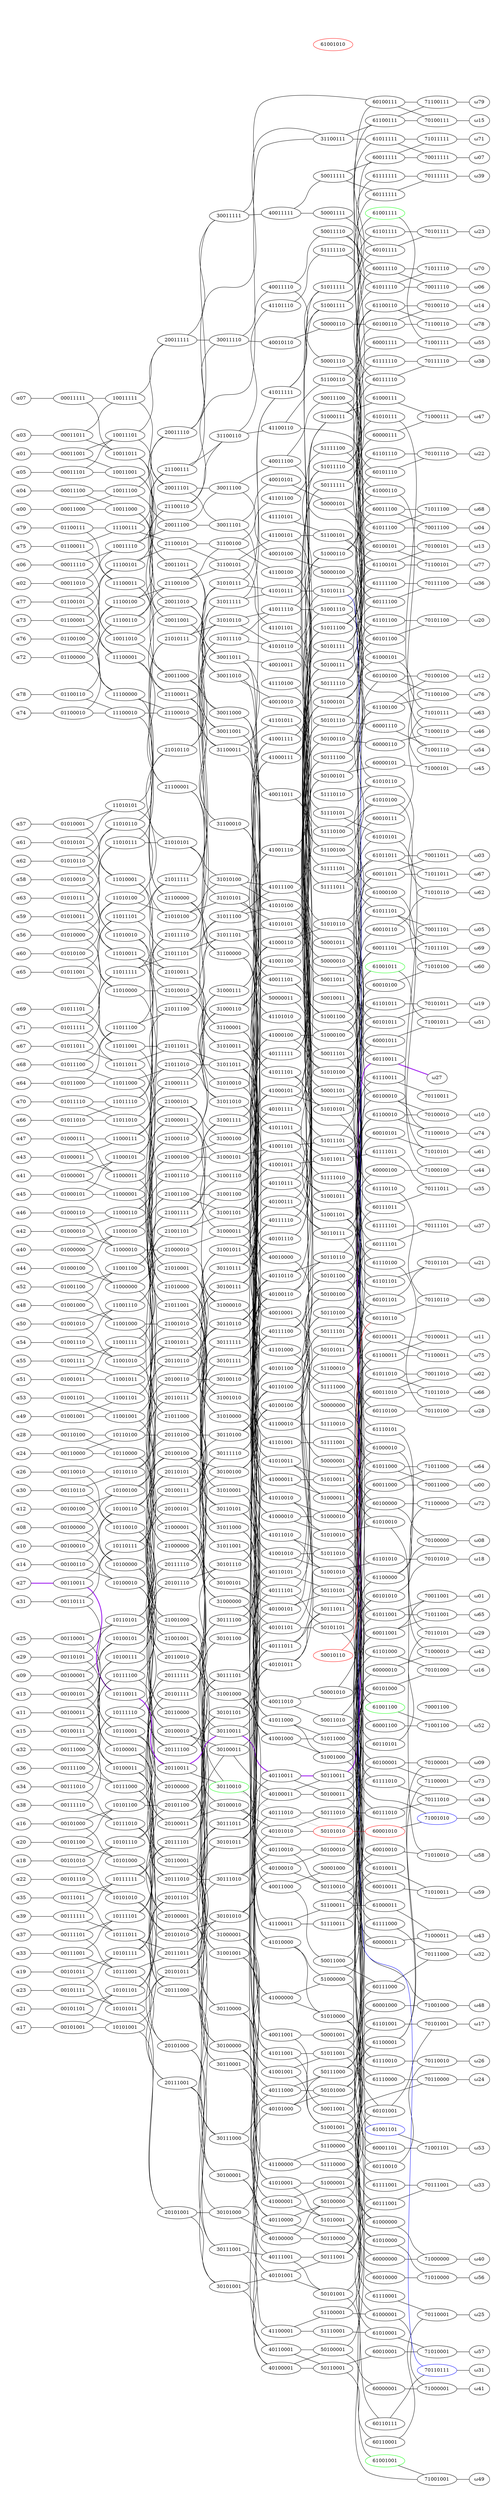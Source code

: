 strict graph {

  graph [nodωsωp=-1, ranksωp=6];
  rankdir=LR;

α00 -- 00011000 -- 10011000 -- 20011000 -- 30011000 -- 40011000 -- 50011000 -- 60011000 -- 70011000 -- ω00 [weighte=2]
α01 -- 00011001 -- 10011001 -- 20011001 -- 30011001 -- 40011001 -- 50011001 -- 60011001 -- 70011001 -- ω01 [weighte=2]
α02 -- 00011010 -- 10011010 -- 20011010 -- 30011010 -- 40011010 -- 50011010 -- 60011010 -- 70011010 -- ω02 [weighte=2]
α03 -- 00011011 -- 10011011 -- 20011011 -- 30011011 -- 40011011 -- 50011011 -- 60011011 -- 70011011 -- ω03 [weighte=2]
α04 -- 00011100 -- 10011100 -- 20011100 -- 30011100 -- 40011100 -- 50011100 -- 60011100 -- 70011100 -- ω04 [weighte=30]
α05 -- 00011101 -- 10011101 -- 20011101 -- 30011101 -- 40011101 -- 50011101 -- 60011101 -- 70011101 -- ω05 [weighte=2]
α06 -- 00011110 -- 10011110 -- 20011110 -- 30011110 -- 40011110 -- 50011110 -- 60011110 -- 70011110 -- ω06 [weighte=2]
α07 -- 00011111 -- 10011111 -- 20011111 -- 30011111 -- 40011111 -- 50011111 -- 60011111 -- 70011111 -- ω07 [weighte=2]
α08 -- 00100000 -- 10100000 -- 20100000 -- 30100000 -- 40100000 -- 50100000 -- 60100000 -- 70100000 -- ω08 [weighte=2]
α09 -- 00100001 -- 10100001 -- 20100001 -- 30100001 -- 40100001 -- 50100001 -- 60100001 -- 70100001 -- ω09 [weighte=2]
α10 -- 00100010 -- 10100010 -- 20100010 -- 30100010 -- 40100010 -- 50100010 -- 60100010 -- 70100010 -- ω10 [weighte=2]
α11 -- 00100011 -- 10100011 -- 20100011 -- 30100011 -- 40100011 -- 50100011 -- 60100011 -- 70100011 -- ω11 [weighte=2]
α12 -- 00100100 -- 10100100 -- 20100100 -- 30100100 -- 40100100 -- 50100100 -- 60100100 -- 70100100 -- ω12 [weighte=2]
α13 -- 00100101 -- 10100101 -- 20100101 -- 30100101 -- 40100101 -- 50100101 -- 60100101 -- 70100101 -- ω13 [weighte=2]
α14 -- 00100110 -- 10100110 -- 20100110 -- 30100110 -- 40100110 -- 50100110 -- 60100110 -- 70100110 -- ω14 [weighte=2]
α15 -- 00100111 -- 10100111 -- 20100111 -- 30100111 -- 40100111 -- 50100111 -- 60100111 -- 70100111 -- ω15 [weighte=2]
α16 -- 00101000 -- 10101000 -- 20101000 -- 30101000 -- 40101000 -- 50101000 -- 60101000 -- 70101000 -- ω16 [weighte=2]
α17 -- 00101001 -- 10101001 -- 20101001 -- 30101001 -- 40101001 -- 50101001 -- 60101001 -- 70101001 -- ω17 [weighte=2]
α18 -- 00101010 -- 10101010 -- 20101010 -- 30101010 -- 40101010 -- 50101010 -- 60101010 -- 70101010 -- ω18 [weighte=2]
α19 -- 00101011 -- 10101011 -- 20101011 -- 30101011 -- 40101011 -- 50101011 -- 60101011 -- 70101011 -- ω19 [weighte=2]
α20 -- 00101100 -- 10101100 -- 20101100 -- 30101100 -- 40101100 -- 50101100 -- 60101100 -- 70101100 -- ω20 [weighte=2]
α21 -- 00101101 -- 10101101 -- 20101101 -- 30101101 -- 40101101 -- 50101101 -- 60101101 -- 70101101 -- ω21 [weighte=2]
α22 -- 00101110 -- 10101110 -- 20101110 -- 30101110 -- 40101110 -- 50101110 -- 60101110 -- 70101110 -- ω22 [weighte=2]
α23 -- 00101111 -- 10101111 -- 20101111 -- 30101111 -- 40101111 -- 50101111 -- 60101111 -- 70101111 -- ω23 [weighte=2]
α24 -- 00110000 -- 10110000 -- 20110000 -- 30110000 -- 40110000 -- 50110000             -- 70110000 -- ω24 [weighte=2]
α25 -- 00110001 -- 10110001 -- 20110001 -- 30110001 -- 40110001 -- 50110001 -- 60110001 -- 70110001 -- ω25 [weighte=2]
α26 -- 00110010 -- 10110010 -- 20110010 -- 30110010 -- 40110010 -- 50110010 -- 60110010 -- 70110010 -- ω26 [weighte=2]
α27 -- 00110011 -- 10110011 -- 20110011 -- 30110011 -- 40110011 -- 50110011 -- 60110011 /*70110011*/-- ω27 [weighte=100 color=purple penwidth=2.5]
α28 -- 00110100 -- 10110100 -- 20110100 -- 30110100 -- 40110100 -- 50110100 -- 60110100 -- 70110100 -- ω28 [weighte=2]
α29 -- 00110101 -- 10110101 -- 20110101 -- 30110101 -- 40110101 -- 50110101 -- 60110101 -- 70110101 -- ω29 [weighte=2]
α30 -- 00110110 -- 10110110 -- 20110110 -- 30110110 -- 40110110 -- 50110110 -- 60110110 -- 70110110 -- ω30 [weighte=2]
α31 -- 00110111 -- 10110111 -- 20110111 -- 30110111 -- 40110111 -- 50110111 -- 60110111 -- 70110111 -- ω31 [weighte=2]
α32 -- 00111000 -- 10111000 -- 20111000 -- 30111000 -- 40111000 -- 50111000 -- 60111000 -- 70111000 -- ω32 [weighte=2]
α33 -- 00111001 -- 10111001 -- 20111001 -- 30111001 -- 40111001 -- 50111001 -- 60111001 -- 70111001 -- ω33 [weighte=2]
α34 -- 00111010 -- 10111010 -- 20111010 -- 30111010 -- 40111010 -- 50111010 -- 60111010 -- 70111010 -- ω34 [weighte=2]
α35 -- 00111011 -- 10111011 -- 20111011 -- 30111011 -- 40111011 -- 50111011 -- 60111011 -- 70111011 -- ω35 [weighte=2]
α36 -- 00111100 -- 10111100 -- 20111100 -- 30111100 -- 40111100 -- 50111100 -- 60111100 -- 70111100 -- ω36 [weighte=2]
α37 -- 00111101 -- 10111101 -- 20111101 -- 30111101 -- 40111101 -- 50111101 -- 60111101 -- 70111101 -- ω37 [weighte=2]
α38 -- 00111110 -- 10111110 -- 20111110 -- 30111110 -- 40111110 -- 50111110 -- 60111110 -- 70111110 -- ω38 [weighte=2]
α39 -- 00111111 -- 10111111 -- 20111111 -- 30111111 -- 40111111 -- 50111111 -- 60111111 -- 70111111 -- ω39 [weighte=2]
α40 -- 01000000 -- 11000000 -- 21000000 -- 31000000 -- 41000000 -- 51000000 -- 61000000 -- 71000000 -- ω40 [weighte=2]
α41 -- 01000001 -- 11000001 -- 21000001 -- 31000001 -- 41000001 -- 51000001 -- 61000001 -- 71000001 -- ω41 [weighte=2]
α42 -- 01000010 -- 11000010 -- 21000010 -- 31000010 -- 41000010 -- 51000010 -- 61000010 -- 71000010 -- ω42 [weighte=2]
α43 -- 01000011 -- 11000011 -- 21000011 -- 31000011 -- 41000011 -- 51000011 -- 61000011 -- 71000011 -- ω43 [weighte=2]
α44 -- 01000100 -- 11000100 -- 21000100 -- 31000100 -- 41000100 -- 51000100 -- 61000100 -- 71000100 -- ω44 [weighte=2]
α45 -- 01000101 -- 11000101 -- 21000101 -- 31000101 -- 41000101 -- 51000101 -- 61000101 -- 71000101 -- ω45 [weighte=2]
α46 -- 01000110 -- 11000110 -- 21000110 -- 31000110 -- 41000110 -- 51000110 -- 61000110 -- 71000110 -- ω46 [weighte=2]
α47 -- 01000111 -- 11000111 -- 21000111 -- 31000111 -- 41000111 -- 51000111 -- 61000111 -- 71000111 -- ω47 [weighte=2]
α48 -- 01001000 -- 11001000 -- 21001000 -- 31001000 -- 41001000 -- 51001000/*61001000*/ -- 71001000 -- ω48 [weighte=2]
α49 -- 01001001 -- 11001001 -- 21001001 -- 31001001 -- 41001001 -- 51001001 -- 61001001 -- 71001001 -- ω49 [weighte=2]
α50 -- 01001010 -- 11001010 -- 21001010 -- 31001010 -- 41001010 -- 51001010             -- 71001010 -- ω50 [weighte=2]
α51 -- 01001011 -- 11001011 -- 21001011 -- 31001011 -- 41001011 -- 51001011 -- 61001011 -- 71001011 -- ω51 [weighte=2]
α52 -- 01001100 -- 11001100 -- 21001100 -- 31001100 -- 41001100 -- 51001100 -- 61001100 -- 71001100 -- ω52 [weighte=2]
α53 -- 01001101 -- 11001101 -- 21001101 -- 31001101 -- 41001101 -- 51001101 -- 61001101 -- 71001101 -- ω53 [weighte=30]
α54 -- 01001110 -- 11001110 -- 21001110 -- 31001110 -- 41001110 -- 51001110             -- 71001110 -- ω54 [weighte=2]
α55 -- 01001111 -- 11001111 -- 21001111 -- 31001111 -- 41001111 -- 51001111 -- 61001111 -- 71001111 -- ω55 [weighte=2]
α56 -- 01010000 -- 11010000 -- 21010000 -- 31010000 -- 41010000 -- 51010000 -- 61010000 -- 71010000 -- ω56 [weighte=2]
α57 -- 01010001 -- 11010001 -- 21010001 -- 31010001 -- 41010001 -- 51010001 -- 61010001 -- 71010001 -- ω57 [weighte=2]
α58 -- 01010010 -- 11010010 -- 21010010 -- 31010010 -- 41010010 -- 51010010 -- 61010010 -- 71010010 -- ω58 [weighte=2]
α59 -- 01010011 -- 11010011 -- 21010011 -- 31010011 -- 41010011 -- 51010011 -- 61010011 -- 71010011 -- ω59 [weighte=2]
α60 -- 01010100 -- 11010100 -- 21010100 -- 31010100 -- 41010100 -- 51010100 -- 61010100 -- 71010100 -- ω60 [weighte=2]
α61 -- 01010101 -- 11010101 -- 21010101 -- 31010101 -- 41010101 -- 51010101 -- 61010101 -- 71010101 -- ω61 [weighte=2]
α62 -- 01010110 -- 11010110 -- 21010110 -- 31010110 -- 41010110 -- 51010110 -- 61010110 -- 71010110 -- ω62 [weighte=2]
α63 -- 01010111 -- 11010111 -- 21010111 -- 31010111 -- 41010111 -- 51010111 -- 61010111 -- 71010111 -- ω63 [weighte=2]
α64 -- 01011000 -- 11011000 -- 21011000 -- 31011000 -- 41011000 -- 51011000 -- 61011000 -- 71011000 -- ω64 [weighte=2]
α65 -- 01011001 -- 11011001 -- 21011001 -- 31011001 -- 41011001 -- 51011001 -- 61011001 -- 71011001 -- ω65 [weighte=2]
α66 -- 01011010 -- 11011010 -- 21011010 -- 31011010 -- 41011010 -- 51011010 -- 61011010 -- 71011010 -- ω66 [weighte=2]
α67 -- 01011011 -- 11011011 -- 21011011 -- 31011011 -- 41011011 -- 51011011 -- 61011011 -- 71011011 -- ω67 [weighte=2]
α68 -- 01011100 -- 11011100 -- 21011100 -- 31011100 -- 41011100 -- 51011100 -- 61011100 -- 71011100 -- ω68 [weighte=2]
α69 -- 01011101 -- 11011101 -- 21011101 -- 31011101 -- 41011101 -- 51011101 -- 61011101 -- 71011101 -- ω69 [weighte=2]
α70 -- 01011110 -- 11011110 -- 21011110 -- 31011110 -- 41011110 -- 51011110 -- 61011110 -- 71011110 -- ω70 [weighte=2]
α71 -- 01011111 -- 11011111 -- 21011111 -- 31011111 -- 41011111 -- 51011111 -- 61011111 -- 71011111 -- ω71 [weighte=2]
α72 -- 01100000 -- 11100000 -- 21100000 -- 31100000 -- 41100000 -- 51100000 -- 61100000 -- 71100000 -- ω72 [weighte=2]
α73 -- 01100001 -- 11100001 -- 21100001 -- 31100001 -- 41100001 -- 51100001 -- 61100001 -- 71100001 -- ω73 [weighte=2]
α74 -- 01100010 -- 11100010 -- 21100010 -- 31100010 -- 41100010 -- 51100010 -- 61100010 -- 71100010 -- ω74 [weighte=2]
α75 -- 01100011 -- 11100011 -- 21100011 -- 31100011 -- 41100011 -- 51100011 -- 61100011 -- 71100011 -- ω75 [weighte=2]
α76 -- 01100100 -- 11100100 -- 21100100 -- 31100100 -- 41100100 -- 51100100 -- 61100100 -- 71100100 -- ω76 [weighte=2]
α77 -- 01100101 -- 11100101 -- 21100101 -- 31100101 -- 41100101 -- 51100101 -- 61100101 -- 71100101 -- ω77 [weighte=2]
α78 -- 01100110 -- 11100110 -- 21100110 -- 31100110 -- 41100110 -- 51100110 -- 61100110 -- 71100110 -- ω78 [weighte=2]
α79 -- 01100111 -- 11100111 -- 21100111 -- 31100111 --/*51100111*/ 61100111 -- 71100111 -- ω79 [weighte=2]



  00000000 -- 10000100 [weight=10 style="invis"]
  00000000 [style="invis"]
  00000001 -- 10000101 [weight=10 style="invis"]
  00000001 [style="invis"]
  00000010 -- 10000110 [weight=10 style="invis"]
  00000010 [style="invis"]
  00000011 -- 10000111 [weight=10 style="invis"]
  00000011 [style="invis"]
  00000100 -- 10000000 [weight=10 style="invis"]
  00000100 [style="invis"]
  00000101 -- 10000001 [weight=10 style="invis"]
  00000101 [style="invis"]
  00000110 -- 10000010 [weight=10 style="invis"]
  00000110 [style="invis"]
  00000111 -- 10000011 [weight=10 style="invis"]
  00000111 [style="invis"]
  00001000 -- 10001100 [weight=10 style="invis"]
  00001000 [style="invis"]
  00001001 -- 10001101 [weight=10 style="invis"]
  00001001 [style="invis"]
  00001010 -- 10001110 [weight=10 style="invis"]
  00001010 [style="invis"]
  00001011 -- 10001111 [weight=10 style="invis"]
  00001011 [style="invis"]
  00001100 -- 10001000 [weight=10 style="invis"]
  00001100 [style="invis"]
  00001101 -- 10001001 [weight=10 style="invis"]
  00001101 [style="invis"]
  00001110 -- 10001010 [weight=10 style="invis"]
  00001110 [style="invis"]
  00001111 -- 10001011 [weight=10 style="invis"]
  00001111 [style="invis"]
  00010000 -- 10010100 [weight=10 style="invis"]
  00010000 [style="invis"]
  00010001 -- 10010101 [weight=10 style="invis"]
  00010001 [style="invis"]
  00010010 -- 10010110 [weight=10 style="invis"]
  00010010 [style="invis"]
  00010011 -- 10010111 [weight=10 style="invis"]
  00010011 [style="invis"]
  00010100 -- 10010000 [weight=10 style="invis"]
  00010100 [style="invis"]
  00010101 -- 10010001 [weight=10 style="invis"]
  00010101 [style="invis"]
  00010110 -- 10010010 [weight=10 style="invis"]
  00010110 [style="invis"]
  00010111 -- 10010011 [weight=10 style="invis"]
  00010111 [style="invis"]
  00011000 -- 10011100 [weight=10]
  00011001 -- 10011101 [weight=10]
  00011010 -- 10011110 [weight=10]
  00011011 -- 10011111 [weight=10]
  00011100 -- 10011000 [weight=10]
  00011101 -- 10011001 [weight=10]
  00011110 -- 10011010 [weight=10]
  00011111 -- 10011011 [weight=10]
  00100000 -- 10100100 [weight=10]
  00100001 -- 10100101 [weight=10]
  00100010 -- 10100110 [weight=10]
  00100011 -- 10100111 [weight=10]
  00100100 -- 10100000 [weight=10]
  00100101 -- 10100001 [weight=10]
  00100110 -- 10100010 [weight=10]
  00100111 -- 10100011 [weight=10]
  00101000 -- 10101100 [weight=10]
  00101001 -- 10101101 [weight=10]
  00101010 -- 10101110 [weight=10]
  00101011 -- 10101111 [weight=10]
  00101100 -- 10101000 [weight=10]
  00101101 -- 10101001 [weight=10]
  00101110 -- 10101010 [weight=10]
  00101111 -- 10101011 [weight=10]
  00110000 -- 10110100 [weight=10]
  00110001 -- 10110101 [weight=10]
  00110010 -- 10110110 [weight=10]
  00110011 -- 10110111 [weight=10]
  00110100 -- 10110000 [weight=10]
  00110101 -- 10110001 [weight=10]
  00110110 -- 10110010 [weight=10]
  00110111 -- 10110011 [weight=10]
  00111000 -- 10111100 [weight=10]
  00111001 -- 10111101 [weight=10]
  00111010 -- 10111110 [weight=10]
  00111011 -- 10111111 [weight=10]
  00111100 -- 10111000 [weight=10]
  00111101 -- 10111001 [weight=10]
  00111110 -- 10111010 [weight=10]
  00111111 -- 10111011 [weight=10]
  01000000 -- 11000100 [weight=10]
  01000001 -- 11000101 [weight=10]
  01000010 -- 11000110 [weight=10]
  01000011 -- 11000111 [weight=10]
  01000100 -- 11000000 [weight=10]
  01000101 -- 11000001 [weight=10]
  01000110 -- 11000010 [weight=10]
  01000111 -- 11000011 [weight=10]
  01001000 -- 11001100 [weight=10]
  01001001 -- 11001101 [weight=10]
  01001010 -- 11001110 [weight=10]
  01001011 -- 11001111 [weight=10]
  01001100 -- 11001000 [weight=10]
  01001101 -- 11001001 [weight=10]
  01001110 -- 11001010 [weight=10]
  01001111 -- 11001011 [weight=10]
  01010000 -- 11010100 [weight=10]
  01010001 -- 11010101 [weight=10]
  01010010 -- 11010110 [weight=10]
  01010011 -- 11010111 [weight=10]
  01010100 -- 11010000 [weight=10]
  01010101 -- 11010001 [weight=10]
  01010110 -- 11010010 [weight=10]
  01010111 -- 11010011 [weight=10]
  01011000 -- 11011100 [weight=10]
  01011001 -- 11011101 [weight=10]
  01011010 -- 11011110 [weight=10]
  01011011 -- 11011111 [weight=10]
  01011100 -- 11011000 [weight=10]
  01011101 -- 11011001 [weight=10]
  01011110 -- 11011010 [weight=10]
  01011111 -- 11011011 [weight=10]
  01100000 -- 11100100 [weight=10]
  01100001 -- 11100101 [weight=10]
  01100010 -- 11100110 [weight=10]
  01100011 -- 11100111 [weight=10]
  01100100 -- 11100000 [weight=10]
  01100101 -- 11100001 [weight=10]
  01100110 -- 11100010 [weight=10]
  01100111 -- 11100011 [weight=10]
  01101000 -- 11101100 [weight=10 color=red style="invis"]
  01101000 [style="invis"]
  01101001 -- 11101101 [weight=10 color=red style="invis"]
  01101001 [style="invis"]
  01101010 -- 11101110 [weight=10 color=red style="invis"]
  01101010 [style="invis"]
  01101011 -- 11101111 [weight=10 color=red style="invis"]
  01101011 [style="invis"]
  01101100 -- 11101000 [weight=10 color=red style="invis"]
  01101100 [style="invis"]
  01101101 -- 11101001 [weight=10 color=red style="invis"]
  01101101 [style="invis"]
  01101110 -- 11101010 [weight=10 color=red style="invis"]
  01101110 [style="invis"]
  01101111 -- 11101011 [weight=10 color=red style="invis"]
  01101111 [style="invis"]
  01110000 -- 11110100 [weight=10 color=red style="invis"]
  01110000 [style="invis"]
  01110001 -- 11110101 [weight=10 color=red style="invis"]
  01110001 [style="invis"]
  01110010 -- 11110110 [weight=10 color=red style="invis"]
  01110010 [style="invis"]
  01110011 -- 11110111 [weight=10 color=red style="invis"]
  01110011 [style="invis"]
  01110100 -- 11110000 [weight=10 color=red style="invis"]
  01110100 [style="invis"]
  01110101 -- 11110001 [weight=10 color=red style="invis"]
  01110101 [style="invis"]
  01110110 -- 11110010 [weight=10 color=red style="invis"]
  01110110 [style="invis"]
  01110111 -- 11110011 [weight=10 color=red style="invis"]
  01110111 [style="invis"]
  01111000 -- 11111100 [weight=10 color=red style="invis"]
  01111000 [style="invis"]
  01111001 -- 11111101 [weight=10 color=red style="invis"]
  01111001 [style="invis"]
  01111010 -- 11111110 [weight=10 color=red style="invis"]
  01111010 [style="invis"]
  01111011 -- 11111111 [weight=10 color=red style="invis"]
  01111011 [style="invis"]
  01111100 -- 11111000 [weight=10 color=red style="invis"]
  01111100 [style="invis"]
  01111101 -- 11111001 [weight=10 color=red style="invis"]
  01111101 [style="invis"]
  01111110 -- 11111010 [weight=10 color=red style="invis"]
  01111110 [style="invis"]
  01111111 -- 11111011 [weight=10 color=red style="invis"]
  01111111 [style="invis"]
  10000000 -- 20000010 [weight=10 style="invis"]
  10000000 [color=red style="invis"]
  10000001 -- 20000011 [weight=10 color=red style="invis"]
  10000001 [color=red color=red style="invis"]
  10000010 -- 20000000 [weight=10 style="invis"]
  10000010 [color=red style="invis"]
  10000011 -- 20000001 [weight=10 style="invis"]
  10000011 [color=red style="invis"]
  10000100 -- 20000110 [weight=10 style="invis"]
  10000100 [color=red style="invis"]
  10000101 -- 20000111 [weight=10 style="invis"]
  10000101 [color=red style="invis"]
  10000110 -- 20000100 [weight=10 style="invis"]
  10000110 [color=red style="invis"]
  10000111 -- 20000101 [weight=10 style="invis"]
  10000111 [color=red style="invis"]
  10001000 -- 20001010 [weight=10 style="invis"]
  10001000 [color=red style="invis"]
  10001001 -- 20001011 [weight=10 style="invis"]
  10001001 [color=red style="invis"]
  10001010 -- 20001000 [weight=10 style="invis"]
  10001010 [color=red style="invis"]
  10001011 -- 20001001 [weight=10 style="invis"]
  10001011 [color=red style="invis"]
  10001100 -- 20001110 [weight=10 style="invis"]
  10001100 [color=red style="invis"]
  10001101 -- 20001111 [weight=10 style="invis"]
  10001101 [color=red style="invis"]
  10001110 -- 20001100 [weight=10 style="invis"]
  10001110 [color=red style="invis"]
  10001111 -- 20001101 [weight=10 style="invis"]
  10001111 [color=red style="invis"]
  10010000 -- 20010010 [weight=10 style="invis"]
  10010000 [color=red style="invis"]
  10010001 -- 20010011 [weight=10 style="invis"]
  10010001 [color=red style="invis"]
  10010010 -- 20010000 [weight=10 style="invis"]
  10010010 [color=red style="invis"]
  10010011 -- 20010001 [weight=10 style="invis"]
  10010011 [color=red style="invis"]
  10010100 -- 20010110 [weight=10 style="invis"]
  10010100 [color=red style="invis"]
  10010101 -- 20010111 [weight=10 style="invis"]
  10010101 [color=red style="invis"]
  10010110 -- 20010100 [weight=10 style="invis"]
  10010110 [color=red style="invis"]
  10010111 -- 20010101 [weight=10 style="invis"]
  10010111 [color=red style="invis"]
  10011000 -- 20011010 [weight=10]
  10011001 -- 20011011 [weight=10]
  10011010 -- 20011000 [weight=10]
  10011011 -- 20011001 [weight=10]
  10011100 -- 20011110 [weight=10]
  10011101 -- 20011111 [weight=10]
  10011110 -- 20011100 [weight=10]
  10011111 -- 20011101 [weight=10]
  10100000 -- 20100010 [weight=10]
  10100001 -- 20100011 [weight=10]
  10100010 -- 20100000 [weight=10]
  10100011 -- 20100001 [weight=10]
  10100100 -- 20100110 [weight=10]
  10100101 -- 20100111 [weight=10]
  10100110 -- 20100100 [weight=10]
  10100111 -- 20100101 [weight=10]
  10101000 -- 20101010 [weight=10]
  10101001 -- 20101011 [weight=10]
  10101010 -- 20101000 [weight=10]
  10101011 -- 20101001 [weight=10]
  10101100 -- 20101110 [weight=10]
  10101101 -- 20101111 [weight=10]
  10101110 -- 20101100 [weight=10]
  10101111 -- 20101101 [weight=10]
  10110000 -- 20110010 [weight=10]
  10110001 -- 20110011 [weight=10]
  10110010 -- 20110000 [weight=10]
  10110011 -- 20110001 [weight=10]
  10110100 -- 20110110 [weight=10]
  10110101 -- 20110111 [weight=10]
  10110110 -- 20110100 [weight=10]
  10110111 -- 20110101 [weight=10]
  10111000 -- 20111010 [weight=10]
  10111001 -- 20111011 [weight=10]
  10111010 -- 20111000 [weight=10]
  10111011 -- 20111001 [weight=10]
  10111100 -- 20111110 [weight=10]
  10111101 -- 20111111 [weight=10]
  10111110 -- 20111100 [weight=10]
  10111111 -- 20111101 [weight=10]
  11000000 -- 21000010 [weight=10]
  11000001 -- 21000011 [weight=10]
  11000010 -- 21000000 [weight=10]
  11000011 -- 21000001 [weight=10]
  11000100 -- 21000110 [weight=10]
  11000101 -- 21000111 [weight=10]
  11000110 -- 21000100 [weight=10]
  11000111 -- 21000101 [weight=10]
  11001000 -- 21001010 [weight=10]
  11001001 -- 21001011 [weight=10]
  11001010 -- 21001000 [weight=10]
  11001011 -- 21001001 [weight=10]
  11001100 -- 21001110 [weight=10]
  11001101 -- 21001111 [weight=10]
  11001110 -- 21001100 [weight=10]
  11001111 -- 21001101 [weight=10]
  11010000 -- 21010010 [weight=10]
  11010001 -- 21010011 [weight=10]
  11010010 -- 21010000 [weight=10]
  11010011 -- 21010001 [weight=10]
  11010100 -- 21010110 [weight=10]
  11010101 -- 21010111 [weight=10]
  11010110 -- 21010100 [weight=10]
  11010111 -- 21010101 [weight=10]
  11011000 -- 21011010 [weight=10]
  11011001 -- 21011011 [weight=10]
  11011010 -- 21011000 [weight=10]
  11011011 -- 21011001 [weight=10]
  11011100 -- 21011110 [weight=10]
  11011101 -- 21011111 [weight=10]
  11011110 -- 21011100 [weight=10]
  11011111 -- 21011101 [weight=10]
  11100000 -- 21100010 [weight=10]
  11100001 -- 21100011 [weight=10]
  11100010 -- 21100000 [weight=10]
  11100011 -- 21100001 [weight=10]
  11100100 -- 21100110 [weight=10]
  11100101 -- 21100111 [weight=10]
  11100110 -- 21100100 [weight=10]
  11100111 -- 21100101 [weight=10]
  11101000 -- 21101010 [weight=10 style="invis"]
  11101000 [color=red style="invis"]
  11101001 -- 21101011 [weight=10 style="invis"]
  11101001 [color=red style="invis"]
  11101010 -- 21101000 [weight=10 style="invis"]
  11101010 [color=red style="invis"]
  11101011 -- 21101001 [weight=10 style="invis"]
  11101011 [color=red style="invis"]
  11101100 -- 21101110 [weight=10 style="invis"]
  11101100 [color=red style="invis"]
  11101101 -- 21101111 [weight=10 style="invis"]
  11101101 [color=red style="invis"]
  11101110 -- 21101100 [weight=10 style="invis"]
  11101110 [color=red style="invis"]
  11101111 -- 21101101 [weight=10 style="invis"]
  11101111 [color=red style="invis"]
  11110000 -- 21110010 [weight=10 style="invis"]
  11110000 [color=red style="invis"]
  11110001 -- 21110011 [weight=10 style="invis"]
  11110001 [color=red style="invis"]
  11110010 -- 21110000 [weight=10 style="invis"]
  11110010 [color=red style="invis"]
  11110011 -- 21110001 [weight=10 style="invis"]
  11110011 [color=red style="invis"]
  11110100 -- 21110110 [weight=10 style="invis"]
  11110100 [color=red style="invis"]
  11110101 -- 21110111 [weight=10 style="invis"]
  11110101 [color=red style="invis"]
  11110110 -- 21110100 [weight=10 style="invis"]
  11110110 [color=red style="invis"]
  11110111 -- 21110101 [weight=10 style="invis"]
  11110111 [color=red style="invis"]
  11111000 -- 21111010 [weight=10 style="invis"]
  11111000 [color=red style="invis"]
  11111001 -- 21111011 [weight=10 style="invis"]
  11111001 [color=red style="invis"]
  11111010 -- 21111000 [weight=10 style="invis"]
  11111010 [color=red style="invis"]
  11111011 -- 21111001 [weight=10 style="invis"]
  11111011 [color=red style="invis"]
  11111100 -- 21111110 [weight=10 style="invis"]
  11111100 [color=red style="invis"]
  11111101 -- 21111111 [weight=10 style="invis"]
  11111101 [color=red style="invis"]
  11111110 -- 21111100 [weight=10 style="invis"]
  11111110 [color=red style="invis"]
  11111111 -- 21111101 [weight=10 style="invis"]
  11111111 [color=red style="invis"]
  20000000 -- 30000001 [weight=10 style="invis"]
  20000000 [color=red style="invis"]
  20000001 -- 30000000 [weight=10 style="invis"]
  20000001 [color=red style="invis"]
  20000010 -- 30000011 [weight=10 style="invis"]
  20000010 [color=red style="invis"]
  20000011 -- 30000010 [weight=10 style="invis"]
  20000011 [color=red style="invis"]
  20000100 -- 30000101 [weight=10 style="invis"]
  20000100 [color=red style="invis"]
  20000101 -- 30000100 [weight=10 style="invis"]
  20000101 [color=red style="invis"]
  20000110 -- 30000111 [weight=10 style="invis"]
  20000110 [color=red style="invis"]
  20000111 -- 30000110 [weight=10 style="invis"]
  20000111 [color=red style="invis"]
  20001000 -- 30001001 [weight=10 style="invis"]
  20001000 [color=red style="invis"]
  20001001 -- 30001000 [weight=10 style="invis"]
  20001001 [color=red style="invis"]
  20001010 -- 30001011 [weight=10 style="invis"]
  20001010 [color=red style="invis"]
  20001011 -- 30001010 [weight=10 style="invis"]
  20001011 [color=red style="invis"]
  20001100 -- 30001101 [weight=10 style="invis"]
  20001100 [color=red style="invis"]
  20001101 -- 30001100 [weight=10 style="invis"]
  20001101 [color=red style="invis"]
  20001110 -- 30001111 [weight=10 style="invis"]
  20001110 [color=red style="invis"]
  20001111 -- 30001110 [weight=10 style="invis"]
  20001111 [color=red style="invis"]
  20010000 -- 30010001 [weight=10 style="invis"]
  20010000 [color=red style="invis"]
  20010001 -- 30010000 [weight=10 style="invis"]
  20010001 [color=red style="invis"]
  20010010 -- 30010011 [weight=10 style="invis"]
  20010010 [color=red style="invis"]
  20010011 -- 30010010 [weight=10 style="invis"]
  20010011 [color=red style="invis"]
  20010100 -- 30010101 [weight=10 style="invis"]
  20010100 [color=red style="invis"]
  20010101 -- 30010100 [weight=10 style="invis"]
  20010101 [color=red style="invis"]
  20010110 -- 30010111 [weight=10 style="invis"]
  20010110 [color=red style="invis"]
  20010111 -- 30010110 [weight=10 style="invis"]
  20010111 [color=red style="invis"]
  20011000 -- 30011001 [weight=10]
  20011001 -- 30011000 [weight=10]
  20011010 -- 30011011 [weight=10]
  20011011 -- 30011010 [weight=10]
  20011100 -- 30011101 [weight=10]
  20011101 -- 30011100 [weight=10]
  20011110 -- 30011111 [weight=10]
  20011111 -- 30011110 [weight=10]
  20100000 -- 30100001 [weight=10]
  20100001 -- 30100000 [weight=10]
  20100010 -- 30100011 [weight=10]
  20100011 -- 30100010 [weight=10]
  20100100 -- 30100101 [weight=10]
  20100101 -- 30100100 [weight=10]
  20100110 -- 30100111 [weight=10]
  20100111 -- 30100110 [weight=10]
  20101000 -- 30101001 [weight=10]
  20101001 -- 30101000 [weight=10]
  20101010 -- 30101011 [weight=10]
  20101011 -- 30101010 [weight=10]
  20101100 -- 30101101 [weight=10]
  20101101 -- 30101100 [weight=10]
  20101110 -- 30101111 [weight=10]
  20101111 -- 30101110 [weight=10]
  20110000 -- 30110001 [weight=10]
  20110001 -- 30110000 [weight=10]
  20110010 -- 30110011 [weight=10]
  20110011 -- 30110010 [weight=10]
  20110100 -- 30110101 [weight=10]
  20110101 -- 30110100 [weight=10]
  20110110 -- 30110111 [weight=10]
  20110111 -- 30110110 [weight=10]
  20111000 -- 30111001 [weight=10]
  20111001 -- 30111000 [weight=10]
  20111010 -- 30111011 [weight=10]
  20111011 -- 30111010 [weight=10]
  20111100 -- 30111101 [weight=10]
  20111101 -- 30111100 [weight=10]
  20111110 -- 30111111 [weight=10]
  20111111 -- 30111110 [weight=10]
  21000000 -- 31000001 [weight=10]
  21000001 -- 31000000 [weight=10]
  21000010 -- 31000011 [weight=10]
  21000011 -- 31000010 [weight=10]
  21000100 -- 31000101 [weight=10]
  21000101 -- 31000100 [weight=10]
  21000110 -- 31000111 [weight=10]
  21000111 -- 31000110 [weight=10]
  21001000 -- 31001001 [weight=10]
  21001001 -- 31001000 [weight=10]
  21001010 -- 31001011 [weight=10]
  21001011 -- 31001010 [weight=10]
  21001100 -- 31001101 [weight=10]
  21001101 -- 31001100 [weight=10]
  21001110 -- 31001111 [weight=10]
  21001111 -- 31001110 [weight=10]
  21010000 -- 31010001 [weight=10]
  21010001 -- 31010000 [weight=10]
  21010010 -- 31010011 [weight=10]
  21010011 -- 31010010 [weight=10]
  21010100 -- 31010101 [weight=10]
  21010101 -- 31010100 [weight=10]
  21010110 -- 31010111 [weight=10]
  21010111 -- 31010110 [weight=10]
  21011000 -- 31011001 [weight=10]
  21011001 -- 31011000 [weight=10]
  21011010 -- 31011011 [weight=10]
  21011011 -- 31011010 [weight=10]
  21011100 -- 31011101 [weight=10]
  21011101 -- 31011100 [weight=10]
  21011110 -- 31011111 [weight=10]
  21011111 -- 31011110 [weight=10]
  21100000 -- 31100001 [weight=10]
  21100001 -- 31100000 [weight=10]
  21100010 -- 31100011 [weight=10]
  21100011 -- 31100010 [weight=10]
  21100100 -- 31100101 [weight=10]
  21100101 -- 31100100 [weight=10]
  21100110 -- 31100111 [weight=10]
  21100111 -- 31100110 [weight=10]
  21101000 -- 31101001 [weight=10 style="invis"]
  21101000 [color=red style="invis"]
  21101001 -- 31101000 [weight=10 style="invis"]
  21101001 [color=red style="invis"]
  21101010 -- 31101011 [weight=10 style="invis"]
  21101010 [color=red style="invis"]
  21101011 -- 31101010 [weight=10 style="invis"]
  21101011 [color=red style="invis"]
  21101100 -- 31101101 [weight=10 style="invis"]
  21101100 [color=red style="invis"]
  21101101 -- 31101100 [weight=10 style="invis"]
  21101101 [color=red style="invis"]
  21101110 -- 31101111 [weight=10 style="invis"]
  21101110 [color=red style="invis"]
  21101111 -- 31101110 [weight=10 style="invis"]
  21101111 [color=red style="invis"]
  21110000 -- 31110001 [weight=10 style="invis"]
  21110000 [color=red style="invis"]
  21110001 -- 31110000 [weight=10 style="invis"]
  21110001 [color=red style="invis"]
  21110010 -- 31110011 [weight=10 style="invis"]
  21110010 [color=red style="invis"]
  21110011 -- 31110010 [weight=10 style="invis"]
  21110011 [color=red style="invis"]
  21110100 -- 31110101 [weight=10 style="invis"]
  21110100 [color=red style="invis"]
  21110101 -- 31110100 [weight=10 style="invis"]
  21110101 [color=red style="invis"]
  21110110 -- 31110111 [weight=10 style="invis"]
  21110110 [color=red style="invis"]
  21110111 -- 31110110 [weight=10 style="invis"]
  21110111 [color=red style="invis"]
  21111000 -- 31111001 [weight=10 style="invis"]
  21111000 [color=red style="invis"]
  21111001 -- 31111000 [weight=10 style="invis"]
  21111001 [color=red style="invis"]
  21111010 -- 31111011 [weight=10 style="invis"]
  21111010 [color=red style="invis"]
  21111011 -- 31111010 [weight=10 style="invis"]
  21111011 [color=red style="invis"]
  21111100 -- 31111101 [weight=10 color=red style="invis"]
  21111100 [style="invis"]
  21111101 -- 31111100 [weight=10 style="invis"]
  21111101 [style="invis"]
  21111110 -- 31111111 [weight=10 style="invis"]
  21111110 [color=red style="invis"]
  21111111 -- 31111110 [weight=10 style="invis"]
  21111111 [color=red style="invis"]
  30000000 -- 40001000 [weight=10 style="invis"]
  30000000 [color=red style="invis"]
  30000001 -- 40001001 [weight=10 style="invis"]
  30000001 [color=red style="invis"]
  30000010 -- 40001010 [weight=10 style="invis"]
  30000010 [color=red style="invis"]
  30000011 -- 40001011 [weight=10 style="invis"]
  30000011 [color=red style="invis"]
  30000100 -- 40001100 [weight=10 style="invis"]
  30000100 [color=red style="invis"]
  30000101 -- 40001101 [weight=10 style="invis"]
  30000101 [color=red style="invis"]
  30000110 -- 40001110 [weight=10 style="invis"]
  30000110 [color=red style="invis"]
  30000111 -- 40001111 [weight=10 style="invis"]
  30000111 [color=red style="invis"]
  30001000 -- 40000000 [weight=10 style="invis"]
  30001000 [color=red style="invis"]
  30001001 -- 40000001 [weight=10 style="invis"]
  30001001 [color=red style="invis"]
  30001010 -- 40000010 [weight=10 style="invis"]
  30001010 [color=red style="invis"]
  30001011 -- 40000011 [weight=10 style="invis"]
  30001011 [color=red style="invis"]
  30001100 -- 40000100 [weight=10 style="invis"]
  30001100 [color=red style="invis"]
  30001101 -- 40000101 [weight=10 style="invis"]
  30001101 [color=red style="invis"]
  30001110 -- 40000110 [weight=10 style="invis"]
  30001110 [color=red style="invis"]
  30001111 -- 40000111 [weight=10 style="invis"]
  30001111 [color=red style="invis"]
  30010000 -- 40011000 [weight=10 style="invis"]
  30010000 [color=red style="invis"]
  30010001 -- 40011001 [weight=10 style="invis"]
  30010001 [color=red style="invis"]
  30010010 -- 40011010 [weight=10 style="invis"]
  30010010 [color=red style="invis"]
  30010011 -- 40011011 [weight=10 style="invis"]
  30010011 [color=red style="invis"]
  30010100 -- 40011100 [style="invis"]
  30010100 [color=red style="invis"]
  30010101 -- 40011101 [weight=10 style="invis"]
  30010101 [color=red style="invis"]
  30010110 -- 40011110 [weight=10 style="invis"]
  30010110 [color=red style="invis"]
  30010111 -- 40011111 [weight=10 style="invis"]
  30010111 [color=red style="invis"]
  30011000 -- 40010000 [weight=10]
  30011001 -- 40010001 [weight=10]
  30011010 -- 40010010 [weight=10]
  30011011 -- 40010011 [weight=20]
  30011100 -- 40010100 [weight=10]
  30011101 -- 40010101 [weight=10]
  30011110 -- 40010110 [weight=10]
  30011111 -- 60100111 [weight=10]
  30100000 -- 40101000 [weight=10]
  30100001 -- 40101001 [weight=10]
  30100010 -- 40101010 [weight=10]
  30100011 -- 40101011 [weight=10]
  30100100 -- 40101100 [weight=10]
  30100101 -- 40101101 [weight=10]
  30100110 -- 40101110 [weight=10]
  30100111 -- 40101111 [weight=10]
  30101000 -- 40100000 [weight=10]
  30101001 -- 40100001 [weight=10]
  30101010 -- 40100010 [weight=10]
  30101011 -- 40100011 [weight=10]
  30101100 -- 40100100 [weight=10]
  30101101 -- 40100101 [weight=10]
  30101110 -- 40100110 [weight=10]
  30101111 -- 40100111 [weight=10]
  30110000 -- 40111000 [weight=10]
  30110001 -- 40111001 [weight=10]
  30110010 -- 40111010 [weight=20 color=gray]
  30110010[color=green]
  30110011 -- 40111011 [weight=10]
  30110100 -- 40111100 [weight=10]
  30110101 -- 40111101 [weight=10]
  30110110 -- 40111110 [weight=10]
  30110111 -- 40111111 [weight=10]
  30111000 -- 40110000 [weight=10]
  30111001 -- 40110001 [weight=10]
  30111010 -- 40110010 [weight=10]
  30111011 -- 40110011 [weight=10]
  30111100 -- 40110100 [weight=10]
  30111101 -- 40110101 [weight=10]
  30111110 -- 40110110 [weight=10]
  30111111 -- 40110111 [weight=10]
  31000000 -- 41001000 [weight=10]
  31000001 -- 41001001 [weight=10]
  31000010 -- 41001010 [weight=10]
  31000011 -- 41001011 [weight=10]
  31000100 -- 41001100 [weight=10]
  31000101 -- 41001101 [weight=10]
  31000110 -- 41001110 [weight=10]
  31000111 -- 41001111 [weight=10]
  31001000 -- 41000000 [weight=10]
  31001001 -- 41000001 [weight=10]
  31001010 -- 41000010 [weight=10]
  31001011 -- 41000011 [weight=10]
  31001100 -- 41000100 [weight=10]
  31001101 -- 41000101 [weight=10]
  31001110 -- 41000110 [weight=10]
  31001111 -- 41000111 [weight=10]
  31010000 -- 41011000 [weight=10]
  31010001 -- 41011001 [weight=10]
  31010010 -- 41011010 [weight=10]
  31010011 -- 41011011 [weight=10]
  31010100 -- 41011100 [weight=10]
  31010101 -- 41011101 [weight=10]
  31010110 -- 41011110 [weight=10]
  31010111 -- 41011111 [weight=10]
  31011000 -- 41010000 [weight=10]
  31011001 -- 41010001 [weight=10]
  31011010 -- 41010010 [weight=10]
  31011011 -- 41010011 [weight=10]
  31011100 -- 41010100 [weight=10]
  31011101 -- 41010101 [weight=10]
  31011110 -- 41010110 [weight=10]
  31011111 -- 41010111 [weight=10]
  31100000 -- 41101000 [weight=10]
  31100001 -- 41101001 [weight=10]
  31100010 -- 41101010 [weight=10]
  31100011 -- 41101011 [weight=10]
  31100100 -- 41101100 [weight=10]
  31100101 -- 41101101 [weight=10]
  31100110 -- 41101110 [weight=10]
  31100111 -- 61011111 [weight=10]
  31101000 -- 41100000 [weight=10 style="invis"]
  31101000 [color=red style="invis"]
  31101001 -- 41100001 [weight=10 style="invis"]
  31101001 [color=red style="invis"]
  31101010 -- 41100010 [weight=10 style="invis"]
  31101010 [color=red style="invis"]
  31101011 -- 41100011 [weight=10 style="invis"]
  31101011 [color=red style="invis"]
  31101100 -- 41100100 [weight=10 style="invis"]
  31101100 [color=red style="invis"]
  31101101 -- 41100101 [weight=10 style="invis"]
  31101101 [color=red style="invis"]
  31101110 -- 41100110 [weight=10 style="invis"]
  31101110 [color=red style="invis"]
  31101111 -- 41100111 [weight=10 style="invis"]
  31101111 [color=red style="invis"]
  31110000 -- 41111000 [weight=10 style="invis"]
  31110000 [color=red style="invis"]
  31110001 -- 41111001 [weight=10 style="invis"]
  31110001 [color=red style="invis"]
  31110010 -- 41111010 [weight=10 style="invis"]
  31110010 [color=red style="invis"]
  31110011 -- 41111011 [weight=10 style="invis"]
  31110011 [color=red style="invis"]
  31110100 -- 41111100 [weight=10 style="invis"]
  31110100 [color=red style="invis"]
  31110101 -- 41111101 [weight=10 style="invis"]
  31110101 [color=red style="invis"]
  31110110 -- 41111110 [weight=10 style="invis"]
  31110110 [color=red style="invis"]
  31110111 -- 41111111 [weight=10 style="invis"]
  31110111 [color=red style="invis"]
  31111000 -- 41110000 [weight=10 style="invis"]
  31111000 [color=red style="invis"]
  31111001 -- 41110001 [weight=10 style="invis"]
  31111001 [color=red style="invis"]
  31111010 -- 41110010 [weight=10 style="invis"]
  31111010 [color=red style="invis"]
  31111011 -- 41110011 [weight=10 style="invis"]
  31111011 [color=red style="invis"]
  31111100 -- 41110100 [weight=10 style="invis"]
  31111100 [style="invis"]
  31111101 -- 41110101 [weight=10 style="invis"]
  31111101 [style="invis"]
  31111110 -- 41110110 [weight=10 style="invis"]
  31111110 [color=red style="invis"]
  31111111 -- 41110111 [weight=10 style="invis"]
  31111111 [color=red style="invis"]
  40000000 -- 50010000 [weight=10 style="invis"]
  40000000 [color=red style="invis"]
  40000001 -- 50010001 [weight=10 style="invis"]
  40000001 [color=red style="invis"]
  40000010 -- 50010010 [weight=10 style="invis"]
  40000010 [color=red style="invis"]
  40000011 -- 50010011 [weight=10 style="invis"]
  40000011 [color=red style="invis"]
  40000100 -- 50010100 [weight=10 style="invis"]
  40000100 [color=red style="invis"]
  40000101 -- 50010101 [weight=10 style="invis"]
  40000101 [color=red style="invis"]
  40000110 -- 50010110 [weight=10 style="invis"]
  40000110 [color=red style="invis"]
  40000111 -- 50010111 [weight=10 style="invis"]
  40000111 [color=red style="invis"]
  40001000 -- 50011000 [weight=10 style="invis"]
  40001000 [color=red style="invis"]
  40001001 -- 50011001 [weight=10 style="invis"]
  40001001 [color=red style="invis"]
  40001010 -- 50011010 [weight=10 style="invis"]
  40001010 [color=red style="invis"]
  40001011 -- 50011011 [weight=10 style="invis"]
  40001011 [color=red style="invis"]
  40001100 -- 50011100 [weight=10 style="invis"]
  40001100 [color=red style="invis"]
  40001101 -- 50011101 [weight=10 style="invis"]
  40001101 [color=red style="invis"]
  40001110 -- 50011110 [weight=10 style="invis"]
  40001110 [color=red style="invis"]
  40001111 -- 50011111 [weight=10 style="invis"]
  40001111 [color=red style="invis"]
  40010000 -- 50000000 [weight=10]
  40010001 -- 50000001 [weight=10]
  40010010 -- 50000010 [weight=10]
  30011011 -- 50000011 [weight=20]
  40010100 -- 50000100 [weight=10]
  40010101 -- 50000101 [weight=10]
  40010110 -- 50000110 [weight=10]
  40010111 -- 50000111 [weight=10 color=red  style="invis"]
  40010111 [color=red style="invis"]
  40011000 -- 50001000 [weight=10]
  40011001 -- 50001001 [weight=10]
  40011010 -- 50001010 [weight=10]
  40011011 -- 50001011 [weight=10]
  #40011100 -- 50001100 [weight=30 color=gray penwidth=1.5]
  40011100 -- 60101100 [weight=10]
  40011101 -- 50001101 [weight=10]
  40011110 -- 50001110 [weight=10]
  40011111 -- 50001111 [weight=10]
  40100000 -- 50110000 [weight=10]
  40100001 -- 50110001 [weight=10]
  40100010 -- 50110010 [weight=10]
  40100011 -- 50110011 [weight=10]
  40100100 -- 50110100 [weight=10]
  40100101 -- 50110101 [weight=10]
  40100110 -- 50110110 [weight=10]
  40100111 -- 50110111 [weight=10]
  40101000 -- 50111000 [weight=10]
  40101001 -- 50111001 [weight=10]
  40101010 -- 50111010 [weight=10]
  40101011 -- 50111011 [weight=10]
  40101100 -- 50111100 [weight=10]
  40101101 -- 50111101 [weight=10]
  40101110 -- 50111110 [weight=10]
  40101111 -- 50111111 [weight=10]
  40110000 -- 50100000 [weight=10]
  40110001 -- 50100001 [weight=10]
  40110010 -- 50100010 [weight=10]
  40110011 -- 50100011 [weight=10]
  40110100 -- 50100100 [weight=10]
  40110101 -- 50100101 [weight=10]
  40110110 -- 50100110 [weight=10]
  40110111 -- 50100111 [weight=10]
  40111000 -- 50101000 [weight=10]
  40111001 -- 50101001 [weight=10]
  40111010 -- 50101010 [weight=10 color=gray]
  71001010 [color=blue]
  40111011 -- 50101011 [weight=10]
  40111100 -- 50101100 [weight=10]
  40111101 -- 50101101 [weight=10]
  40111110 -- 50101110 [weight=10]
  40111111 -- 50101111 [weight=10]
  41000000 -- 51010000 [weight=10]
  41000001 -- 51010001 [weight=10]
  41000010 -- 51010010 [weight=10]
  41000011 -- 51010011 [weight=10]
  41000100 -- 51010100 [weight=10]
  41000101 -- 51010101 [weight=10]
  41000110 -- 51010110 [weight=10]
  41000111 -- 51010111 [weight=10]
  41001000 -- 51011000 [weight=10]
  41001001 -- 51011001 [weight=10]
  41001010 -- 51011010 [weight=10]
  41001011 -- 51011011 [weight=10]
  41001100 -- 51011100 [weight=10]
  41001101 -- 51011101 [weight=10]
  41001110 -- 51011110 [weight=10]
  41001111 -- 51011111 [weight=10]
  41010000 -- 51000000 [weight=10]
  41010001 -- 51000001 [weight=10]
  41010010 -- 51000010 [weight=10]
  41010011 -- 51000011 [weight=10]
  41010100 -- 51000100 [weight=10]
  41010101 -- 51000101 [weight=10]
  41010110 -- 51000110 [weight=10]
  41010111 -- 51000111 [weight=10]
  41011000 -- 51001000 [weight=10]
  41011001 -- 51001001 [weight=10]
  41011010 -- 51001010 [weight=10]
  41011011 -- 51001011 [weight=10]
  41011100 -- 51001100 [weight=10]
  41011101 -- 51001101 [weight=10]
  41011110 -- 51001110 [weight=10]
  41011111 -- 51001111 [weight=10]
  41100000 -- 51110000 [weight=10]
  41100001 -- 51110001 [weight=10]
  41100010 -- 51110010 [weight=10]
  41100011 -- 51110011 [weight=10]
  41100100 -- 51110100 [weight=10]
  41100101 -- 51110101 [weight=10]
  41100110 -- 61010110 [weight=10]
  41100111 -- 51110111 [weight=10 color=red penwidth=3 style="invis"]
  41100111 [style="invis"]
  41101000 -- 51111000 [weight=10]
  41101001 -- 51111001 [weight=10]
  41101010 -- 51111010 [weight=10]
  41101011 -- 51111011 [weight=10]
  41101100 -- 51111100 [weight=10]
  41101101 -- 51111101 [weight=10]
  41101110 -- 51111110 [weight=10]
  41101111 -- 51111111 [weight=20 style="invis"]
  51111111 [style="invis"]
  41101111 [style="invis"]
  41110000 -- 51100000 [weight=10 color=red style="invis"]
  41110000 [color=red style="invis"]
  41110001 -- 51100001 [weight=10 color=red style="invis"]
  41110001 [color=red style="invis"]
  41110010 [color=red style="invis"]
  41110011 -- 51100011 [weight=10 color=red style="invis"]
  41110011 [color=red style="invis"]
  41110100 -- 51100100 [weight=10]
  41110101 -- 51100101 [weight=10]
  41110110 -- 51100110 [weight=10 color=red style="invis"]
  41110110 [color=red style="invis"]
  41110111 -- 51100111 [weight=10 color=red style="invis"]
  41110111 [color=red style="invis"]
  41111000 -- 51101000 [weight=10 color=red style="invis"]
  41111000 [color=red style="invis"]
  41111001 -- 51101001 [weight=10 color=red style="invis"]
  41111001 [color=red style="invis"]
  41111010 -- 51101010 [weight=10 color=red style="invis"]
  41111010 [color=red style="invis"]
  41111011 -- 51101011 [weight=10 color=red style="invis"]
  41111011 [color=red style="invis"]
  41111100 -- 51101100 [weight=10 color=red style="invis"]
  41111100 [color=red style="invis"]
  41111101 -- 51101101 [weight=10 color=red style="invis"]
  41111101 [color=red style="invis"]
  41111110 -- 51101110 [weight=10 color=red style="invis"]
  41111110 [color=red style="invis"]
  41111111 -- 51101111 [weight=10 color=red style="invis"]
  41111111 [color=red style="invis"]
  50000000 -- 60100000 [weight=10]
  50000001 -- 60100001 [weight=10]
  50000010 -- 60100010 [weight=10]
  50000011 -- 60100011 [weight=10]
  50000100 -- 60100100 [weight=10]
  50000101 -- 60100101 [weight=10]
  50000110 -- 60100110 [weight=10]
  50000111 -- 60100111 [weight=10 color = red style="invis"]
  50000111 [color=red style="invis"]
  50001000 -- 60101000 [weight=10]
  50001001 -- 60101001 [weight=10]
  50001010 -- 60101010 [weight=10]
  50001011 -- 60101011 [weight=10]
  #50001100 -- 60101100 [weight=10 color=gray]
  #50001100 [color=gray]
  50001101 -- 60101101 [weight=10]
  50001110 -- 60101110 [weight=10]
  50001111 -- 60101111 [weight=10]
  50010000 -- 60110000 [weight=10 color=red style="invis"]
  60110000 [style="invis"]
  50010000 [color=red style="invis"]
  50010001 -- 60110001 [weight=10 color=red style="invis"]
  50010001 [color=red style="invis"]
  50010010 -- 60110010 [weight=10 color=red style="invis"]
  50010010[color=red style="invis"]
  50010011 -- 60110011 [weight=10]
  50010100 -- 60110100 [weight=10 color=red style="invis"]
  50010100 [color=red style="invis"]
  50010101 -- 60110101 [weight=10 color=red style="invis"]
  50010101 [color=red style="invis"]
  50010110 -- 60110110 [weight=10 color=red]
  50010110 [color=red]
  50010111 -- 60110111 [weight=10 style="invis"]
  50010111 [style="invis"]
  50011000 -- 60111000 [weight=10]
  50011001 -- 60111001 [weight=10]
  50011010 -- 60111010 [weight=10]
  50011011 -- 60111011 [weight=10]
  50011100 -- 60111100 [weight=10]
  50011101 -- 60111101 [weight=10]
  50011110 -- 60111110 [weight=10]
  50011111 -- 60111111 [weight=10]
  50100000 -- 60000000 [weight=10]
  50100001 -- 60000001 [weight=10]
  50100010 -- 60000010 [weight=10]
  50100011 -- 60000011 [weight=10]
  50100100 -- 60000100 [weight=10]
  50100101 -- 60000101 [weight=10]
  50100110 -- 60000110 [weight=10]
  50100111 -- 60000111 [weight=10]
  50101000 -- 60001000 [weight=10]
  #50101001 -- 60001001 [weight=10]
  50101001 -- 71001001 [weight=10]
  50101010 -- 60001010 [weight=10 color=red]
  60001010 [color=red]
  50101010 [color=red]
  50101011 -- 60001011 [weight=10]
  50101100 -- 60001100 [weight=10]
  50101101 -- 60001101 [weight=10]
  50101110 -- 60001110 [weight=10]
  50101111 -- 60001111 [weight=10]
  50110000 -- 60010000 [weight=10]
  50110001 -- 60010001 [weight=10]
  50110010 -- 60010010 [weight=10]
  50110011 -- 60010011 [weight=10]
  50110100 -- 60010100 [weight=10]
  50110101 -- 60010101 [weight=10]
  50110110 -- 60010110 [weight=10]
  50110111 -- 60010111 [weight=10]
  50111000 -- 60011000 [weight=10]
  50111001 -- 60011001 [weight=10]
  50111010 -- 60011010 [weight=10]
  50111011 -- 60011011 [weight=10]
  50111100 -- 60011100 [weight=10]
  50111101 -- 60011101 [weight=10]
  50111110 -- 60011110 [weight=10]
  50111111 -- 60011111 [weight=10]
  51000000 -- 61100000 [weight=10]
  51000001 -- 61100001 [weight=10]
  51000010 -- 61100010 [weight=10]
  51000011 -- 61100011 [weight=10]
  51000100 -- 61100100 [weight=10]
  51000101 -- 61100101 [weight=10]
  51000110 -- 61100110 [weight=10]
  51000111 -- 61100111 [weight=10]
  51001000 -- 61101000 [weight=10]
  51001001 -- 61101001 [weight=10]
  51001010 -- 61101010 [weight=10]
  51001011 -- 61101011 [weight=10]
  51001100 -- 61101100 [weight=10]
  51001101 -- 61101101 [weight=10]
  51001110 -- 61101110 [weight=10]
  51001111 -- 61101111 [weight=10]
  51010000 -- 61110000 [weight=10]
  51010001 -- 61110001 [weight=10]
  51010010 -- 61110010 [weight=10]
  51010011 -- 61110011 [weight=10]
  51010100 -- 61110100 [weight=10]
  51010101 -- 61110101 [weight=20]
  51010110 -- 61110110 [weight=10]
  51010111 -- 70110111 [weight=10 color=blue]
  70110111 [color=blue]
  51011000 -- 61111000 [weight=10]
  51011001 -- 61111001 [weight=10]
  51011010 -- 61111010 [weight=10]
  51011011 -- 61111011 [weight=10]
  51011100 -- 61111100 [weight=10]
  51011101 -- 61111101 [weight=10]
  51011110 -- 61111110 [weight=10]
  51011111 -- 61111111 [weight=10]
  51100000 -- 61000000 [weight=10]
  51100001 -- 61000001 [weight=10]
  51100010 -- 61000010 [weight=10]
  51100011 -- 61000011 [weight=10]
  51100100 -- 61000100 [weight=10]
  51100101 -- 61000101 [weight=10]
  51100110 -- 61000110 [weight=10]
  51100111 -- 61000111 [weight=10 color=red style="invis"]
  51100111 [style="invis"]
  51101000 -- 61001000 [weight=10 style=invis]
  51101000 [color=red style=invis]
  51101001 -- 61001001 [weight=10 style=invis]
  51101001 [color=red style=invis]
  51101010 -- 61001010 [weight=10 style=invis]
  51101010 [color=red style=invis]
  51101011 -- 61001011 [weight=10 style=invis]
  51101011 [color=red style=invis]
  51101100 -- 61001100 [weight=10 style=invis]
  51101100 [color=red style=invis]
  51101101 -- 61001101 [weight=30 style=invis]
  51101101 [color=red style=invis]
  51101110 -- 61001110 [weight=10 style=invis]
  51101110 [color=red style=invis]
  51101111 -- 61001111 [weight=10 style=invis]
  51101111 [color=red style=invis]
  51110000 -- 61010000 [weight=10]
  51110001 -- 61010001 [weight=10]
  51110010 -- 61010010 [weight=10]
  51110011 -- 61010011 [weight=10]
  51110100 -- 61010100 [weight=10]
  51110101 -- 61010101 [weight=10]
  51110110 -- 61010110 [weight=10]
  51110111 -- 61010111 [weight=10 color=red style="invis"]
  51110111 [color=red style="invis"]
  51111000 -- 61011000 [weight=10]
  51111001 -- 61011001 [weight=10]
  51111010 -- 61011010 [weight=10]
  51111011 -- 61011011 [weight=10]
  51111100 -- 61011100 [weight=10]
  51111101 -- 61011101 [weight=10]
  51111110 -- 61011110 [weight=10]
  51111111 -- 61011111 [weight=20 color=red style="invis"]
  60000000 -- 71000000 [weight=10]
  60000001 -- 71000001 [weight=10]
  60000010 -- 71000010 [weight=10]
  60000011 -- 71000011 [weight=10]
  60000100 -- 71000100 [weight=10]
  60000101 -- 71000101 [weight=10]
  60000110 -- 71000110 [weight=10]
  60000111 -- 71000111 [weight=10]
  60001000 -- 71001000 [weight=10]
  60001001 -- 71001001 [weight=10 style="invis"]
  60001001 [style="invis"]
  60001010 -- 71001010 [weight=10]
  60001011 -- 71001011 [weight=10]
  60001100 -- 71001100 [weight=10]
  60001101 -- 71001101 [weight=10]
  60001110 -- 71001110 [weight=10]
  60001111 -- 71001111 [weight=10]
  60010000 -- 71010000 [weight=10]
  60010001 -- 71010001 [weight=10]
  60010010 -- 71010010 [weight=10]
  60010011 -- 71010011 [weight=10]
  60010100 -- 71010100 [weight=10]
  60010101 -- 71010101 [weight=10]
  60010110 -- 71010110 [weight=10]
  60010111 -- 71010111 [weight=10]
  60011000 -- 71011000 [weight=10]
  60011001 -- 71011001 [weight=10]
  60011010 -- 71011010 [weight=10]
  60011011 -- 71011011 [weight=10]
  60011100 -- 71011100 [weight=10]
  60011101 -- 71011101 [weight=10]
  60011110 -- 71011110 [weight=10]
  60011111 -- 71011111 [weight=10]
  60100000 -- 71100000 [weight=10]
  60100001 -- 71100001 [weight=10]
  60100010 -- 71100010 [weight=10]
  60100011 -- 71100011 [weight=10]
  60100100 -- 71100100 [weight=10]
  60100101 -- 71100101 [weight=10]
  60100110 -- 71100110 [weight=10]
  60100111 -- 71100111 [weight=10]
  60101000 -- 71101000 [weight=10 style="invis"]
  60101001 -- 71101001 [weight=10 style="invis"]
  60101010 -- 71101010 [weight=10 style="invis"]
  60101011 -- 71101011 [weight=10 style="invis"]
  60101100 -- 71101100 [weight=10 style="invis"]
  60101101 -- 71101101 [weight=10 style="invis"]
  60101110 -- 71101110 [weight=10 style="invis"]
  60101111 -- 71101111 [weight=10 style="invis"]
  60110000 -- 71110000 [weight=10 style="invis"]
  60110001 -- 71110001 [weight=10 style="invis"]
  60110010 -- 71110010 [weight=10 style="invis"]
  60110011 -- 71110011 [weight=10 style="invis"]
  60110100 -- 71110100 [weight=10 style="invis"]
  60110101 -- 71110101 [weight=10 style="invis"]
  60110110 -- 71110110 [weight=10 style="invis"]
  60110111 -- 71110111 [weight=10 style="invis"]
  60111000 -- 71111000 [weight=10 style="invis"]
  60111001 -- 71111001 [weight=10 style="invis"]
  60111010 -- 71111010 [weight=10 style="invis"]
  60111011 -- 71111011 [weight=10 style="invis"]
  60111100 -- 71111100 [weight=10 style="invis"]
  60111101 -- 71111101 [weight=10 style="invis"]
  60111110 -- 71111110 [weight=10 style="invis"]
  60111111 -- 71111111 [weight=10 style="invis"]
  61000000 -- 70000000 [weight=10 style="invis"]
  61000001 -- 70000001 [weight=10 style="invis"]
  61000010 -- 70000010 [weight=10 style="invis"]
  61000011 -- 70000011 [weight=10 style="invis"]
  61000100 -- 70000100 [weight=10 style="invis"]
  61000101 -- 70000101 [weight=10 style="invis"]
  61000110 -- 70000110 [weight=10 style="invis"]
  61000111 -- 70000111 [weight=10 style="invis"]
  61001000 -- 70001000 [weight=10 style="invis"]
  61001000 [style="invis"]
  61001001 -- 70001001 [weight=10 style="invis"]
  61001001 [color=green]
  61001010 -- 70001010 [weight=10 style="invis"]
  61001010 [color=red]
  61001011 -- 70001011 [weight=10 style="invis"]
  61001011 [color=green]
  61001100 -- 70001100 [weight=10 style="invis"]
  61001100 [color=green]
  61001101 -- 70001101 [weight=10 style="invis"]
  61001101 [color=blue]
  61001110 -- 70001110 [weight=10 style="invis"]
  61001110 [color=green style="invis"]
  61001111 -- 70001111 [weight=10 style="invis"]
  61001111 [color=green]
  61010000 -- 70010000 [weight=10 style="invis"]
  61010001 -- 70010001 [weight=10 style="invis"]
  61010010 -- 70010010 [weight=10 style="invis"]
  61010011 -- 70010011 [weight=10 style="invis"]
  61010100 -- 70010100 [weight=10 style="invis"]
  61010101 -- 70010101 [weight=10 style="invis"]
  61010110 -- 70010110 [weight=10 style="invis"]
  61010111 -- 70010111 [weight=10 style="invis"]
  61011000 -- 70011000 [weight=10]
  61011001 -- 70011001 [weight=10]
  61011010 -- 70011010 [weight=10]
  61011011 -- 70011011 [weight=10]
  61011100 -- 70011100 [weight=10]
  61011101 -- 70011101 [weight=10]
  61011110 -- 70011110 [weight=10]
  61011111 -- 70011111 [weight=10]
  61100000 -- 70100000 [weight=10]
  61100001 -- 70100001 [weight=10]
  61100010 -- 70100010 [weight=10]
  61100011 -- 70100011 [weight=10]
  61100100 -- 70100100 [weight=10]
  61100101 -- 70100101 [weight=10]
  61100110 -- 70100110 [weight=10]
  61100111 -- 70100111 [weight=10]
  61101000 -- 70101000 [weight=10]
  61101001 -- 70101001 [weight=10]
  61101010 -- 70101010 [weight=10]
  61101011 -- 70101011 [weight=10]
  61101100 -- 70101100 [weight=10]
  61101101 -- 70101101 [weight=10]
  61101110 -- 70101110 [weight=10]
  61101111 -- 70101111 [weight=10]
  61110000 -- 70110000 [weight=10]
  61110001 -- 70110001 [weight=10]
  61110010 -- 70110010 [weight=10]
  61110011 -- 70110011 [weight=10]
  61110100 -- 70110100 [weight=10]
  61110101 -- 70110101 [weight=10]
  61110110 -- 70110110 [weight=10]
  61110111 -- 70110111 [weight=10 color=red style="invis"]
  61110111 [color=red style="invis"]
  61111000 -- 70111000 [weight=10]
  61111001 -- 70111001 [weight=10]
  61111010 -- 70111010 [weight=10]
  61111011 -- 70111011 [weight=10]
  61111100 -- 70111100 [weight=10]
  61111101 -- 70111101 [weight=10]
  61111110 -- 70111110 [weight=10]
  61111111 -- 70111111 [weight=10]
  70000000 [style="invis"]
  70000001 [style="invis"]
  70000010 [style="invis"]
  70000011 [style="invis"]
  70000100 [style="invis"]
  70000101 [style="invis"]
  70000110 [style="invis"]
  70000111 [style="invis"]
  70001000 [style="invis"]
  70001001 [style="invis"]
  70001010 [style="invis"]
  70001011 [style="invis"]
  70001101 [style="invis"]
  70001110 [style="invis"]
  70001111 [style="invis"]
  70010000 [style="invis"]
  70010001 [style="invis"]
  70010010 [style="invis"]
  70010011 [style="invis"]
  70010100 [style="invis"]
  70010101 [style="invis"]
  70010110 [style="invis"]
  70010111 [style="invis"]
  71101000 [style="invis"]
  71101001 [style="invis"]
  71101010 [style="invis"]
  71101011 [style="invis"]
  71101100 [style="invis"]
  71101101 [style="invis"]
  71101110 [style="invis"]
  71101111 [style="invis"]
  71110000 [style="invis"]
  71110001 [style="invis"]
  71110010 [style="invis"]
  71110011 [style="invis"]
  71110100 [style="invis"]
  71110101 [style="invis"]
  71110110 [style="invis"]
  71110111 [style="invis"]
  71111000 [style="invis"]
  71111001 [style="invis"]
  71111010 [style="invis"]
  71111011 [style="invis"]
  71111100 [style="invis"]
  71111101 [style="invis"]
  71111110 [style="invis"]
  71111111 [style="invis"]

}
